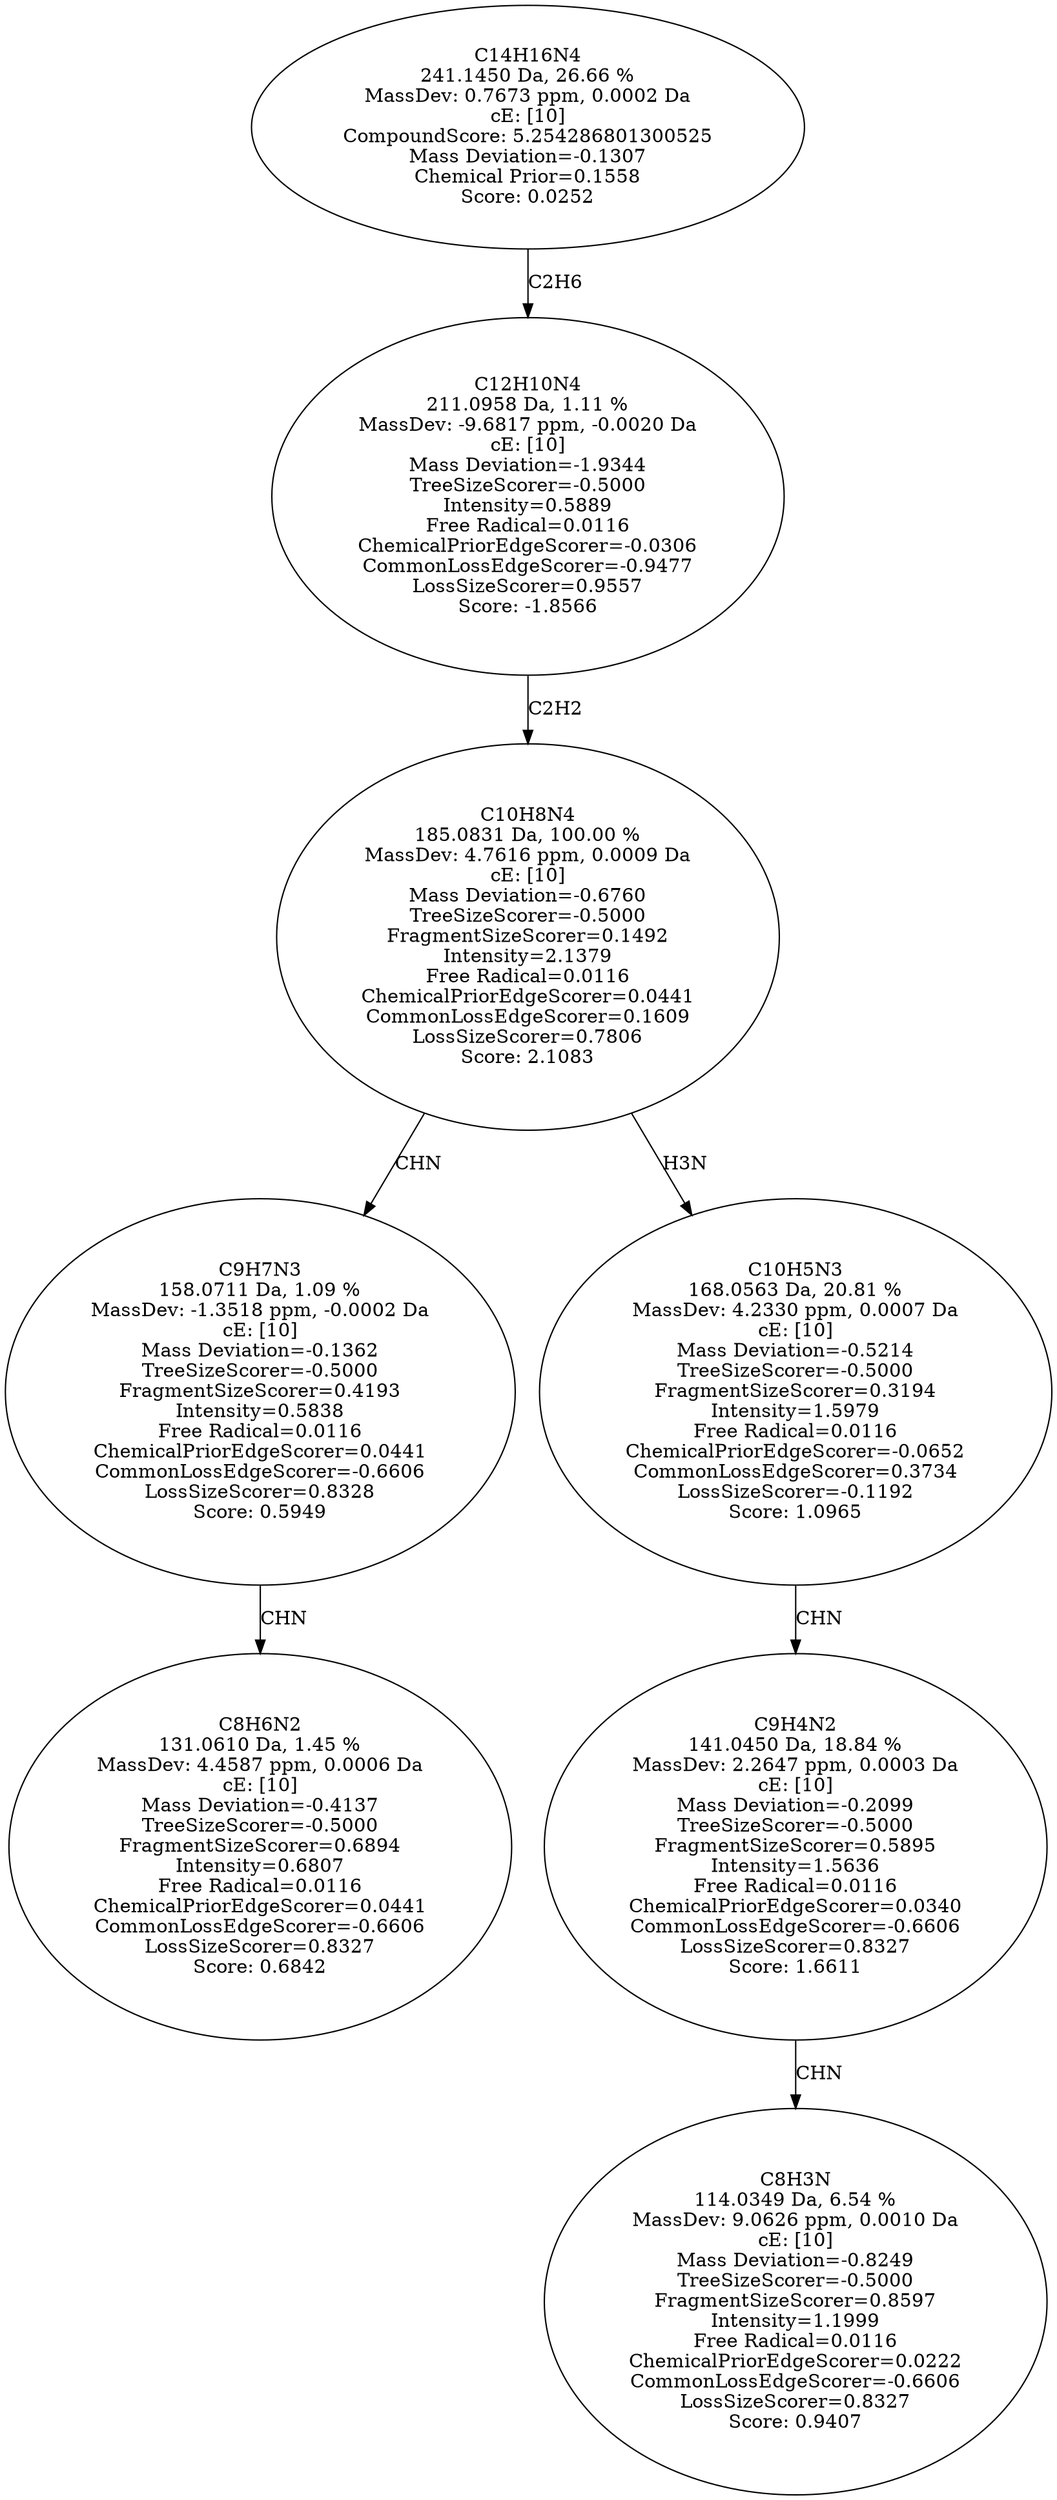strict digraph {
v1 [label="C8H6N2\n131.0610 Da, 1.45 %\nMassDev: 4.4587 ppm, 0.0006 Da\ncE: [10]\nMass Deviation=-0.4137\nTreeSizeScorer=-0.5000\nFragmentSizeScorer=0.6894\nIntensity=0.6807\nFree Radical=0.0116\nChemicalPriorEdgeScorer=0.0441\nCommonLossEdgeScorer=-0.6606\nLossSizeScorer=0.8327\nScore: 0.6842"];
v2 [label="C9H7N3\n158.0711 Da, 1.09 %\nMassDev: -1.3518 ppm, -0.0002 Da\ncE: [10]\nMass Deviation=-0.1362\nTreeSizeScorer=-0.5000\nFragmentSizeScorer=0.4193\nIntensity=0.5838\nFree Radical=0.0116\nChemicalPriorEdgeScorer=0.0441\nCommonLossEdgeScorer=-0.6606\nLossSizeScorer=0.8328\nScore: 0.5949"];
v3 [label="C8H3N\n114.0349 Da, 6.54 %\nMassDev: 9.0626 ppm, 0.0010 Da\ncE: [10]\nMass Deviation=-0.8249\nTreeSizeScorer=-0.5000\nFragmentSizeScorer=0.8597\nIntensity=1.1999\nFree Radical=0.0116\nChemicalPriorEdgeScorer=0.0222\nCommonLossEdgeScorer=-0.6606\nLossSizeScorer=0.8327\nScore: 0.9407"];
v4 [label="C9H4N2\n141.0450 Da, 18.84 %\nMassDev: 2.2647 ppm, 0.0003 Da\ncE: [10]\nMass Deviation=-0.2099\nTreeSizeScorer=-0.5000\nFragmentSizeScorer=0.5895\nIntensity=1.5636\nFree Radical=0.0116\nChemicalPriorEdgeScorer=0.0340\nCommonLossEdgeScorer=-0.6606\nLossSizeScorer=0.8327\nScore: 1.6611"];
v5 [label="C10H5N3\n168.0563 Da, 20.81 %\nMassDev: 4.2330 ppm, 0.0007 Da\ncE: [10]\nMass Deviation=-0.5214\nTreeSizeScorer=-0.5000\nFragmentSizeScorer=0.3194\nIntensity=1.5979\nFree Radical=0.0116\nChemicalPriorEdgeScorer=-0.0652\nCommonLossEdgeScorer=0.3734\nLossSizeScorer=-0.1192\nScore: 1.0965"];
v6 [label="C10H8N4\n185.0831 Da, 100.00 %\nMassDev: 4.7616 ppm, 0.0009 Da\ncE: [10]\nMass Deviation=-0.6760\nTreeSizeScorer=-0.5000\nFragmentSizeScorer=0.1492\nIntensity=2.1379\nFree Radical=0.0116\nChemicalPriorEdgeScorer=0.0441\nCommonLossEdgeScorer=0.1609\nLossSizeScorer=0.7806\nScore: 2.1083"];
v7 [label="C12H10N4\n211.0958 Da, 1.11 %\nMassDev: -9.6817 ppm, -0.0020 Da\ncE: [10]\nMass Deviation=-1.9344\nTreeSizeScorer=-0.5000\nIntensity=0.5889\nFree Radical=0.0116\nChemicalPriorEdgeScorer=-0.0306\nCommonLossEdgeScorer=-0.9477\nLossSizeScorer=0.9557\nScore: -1.8566"];
v8 [label="C14H16N4\n241.1450 Da, 26.66 %\nMassDev: 0.7673 ppm, 0.0002 Da\ncE: [10]\nCompoundScore: 5.254286801300525\nMass Deviation=-0.1307\nChemical Prior=0.1558\nScore: 0.0252"];
v2 -> v1 [label="CHN"];
v6 -> v2 [label="CHN"];
v4 -> v3 [label="CHN"];
v5 -> v4 [label="CHN"];
v6 -> v5 [label="H3N"];
v7 -> v6 [label="C2H2"];
v8 -> v7 [label="C2H6"];
}